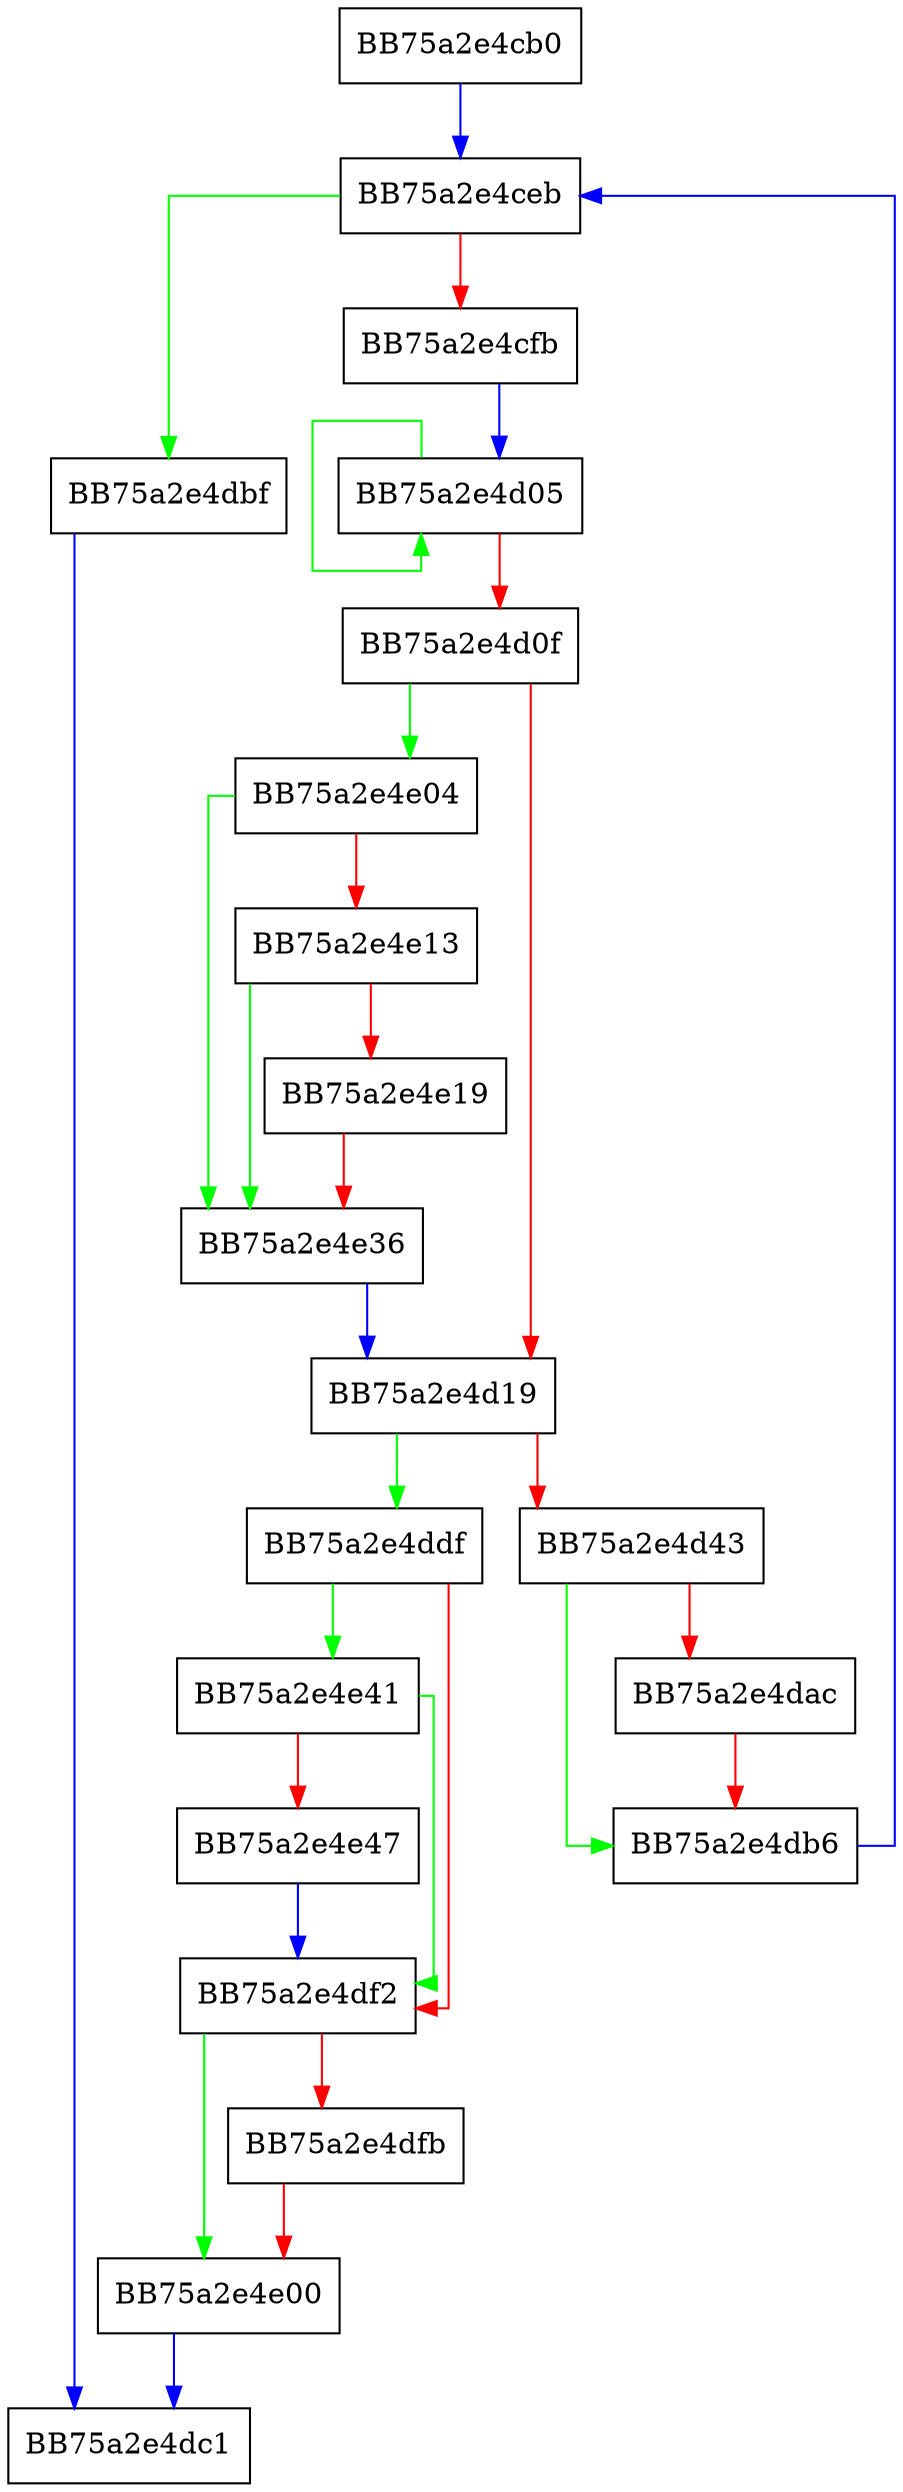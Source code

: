 digraph HandleBmParent {
  node [shape="box"];
  graph [splines=ortho];
  BB75a2e4cb0 -> BB75a2e4ceb [color="blue"];
  BB75a2e4ceb -> BB75a2e4dbf [color="green"];
  BB75a2e4ceb -> BB75a2e4cfb [color="red"];
  BB75a2e4cfb -> BB75a2e4d05 [color="blue"];
  BB75a2e4d05 -> BB75a2e4d05 [color="green"];
  BB75a2e4d05 -> BB75a2e4d0f [color="red"];
  BB75a2e4d0f -> BB75a2e4e04 [color="green"];
  BB75a2e4d0f -> BB75a2e4d19 [color="red"];
  BB75a2e4d19 -> BB75a2e4ddf [color="green"];
  BB75a2e4d19 -> BB75a2e4d43 [color="red"];
  BB75a2e4d43 -> BB75a2e4db6 [color="green"];
  BB75a2e4d43 -> BB75a2e4dac [color="red"];
  BB75a2e4dac -> BB75a2e4db6 [color="red"];
  BB75a2e4db6 -> BB75a2e4ceb [color="blue"];
  BB75a2e4dbf -> BB75a2e4dc1 [color="blue"];
  BB75a2e4ddf -> BB75a2e4e41 [color="green"];
  BB75a2e4ddf -> BB75a2e4df2 [color="red"];
  BB75a2e4df2 -> BB75a2e4e00 [color="green"];
  BB75a2e4df2 -> BB75a2e4dfb [color="red"];
  BB75a2e4dfb -> BB75a2e4e00 [color="red"];
  BB75a2e4e00 -> BB75a2e4dc1 [color="blue"];
  BB75a2e4e04 -> BB75a2e4e36 [color="green"];
  BB75a2e4e04 -> BB75a2e4e13 [color="red"];
  BB75a2e4e13 -> BB75a2e4e36 [color="green"];
  BB75a2e4e13 -> BB75a2e4e19 [color="red"];
  BB75a2e4e19 -> BB75a2e4e36 [color="red"];
  BB75a2e4e36 -> BB75a2e4d19 [color="blue"];
  BB75a2e4e41 -> BB75a2e4df2 [color="green"];
  BB75a2e4e41 -> BB75a2e4e47 [color="red"];
  BB75a2e4e47 -> BB75a2e4df2 [color="blue"];
}